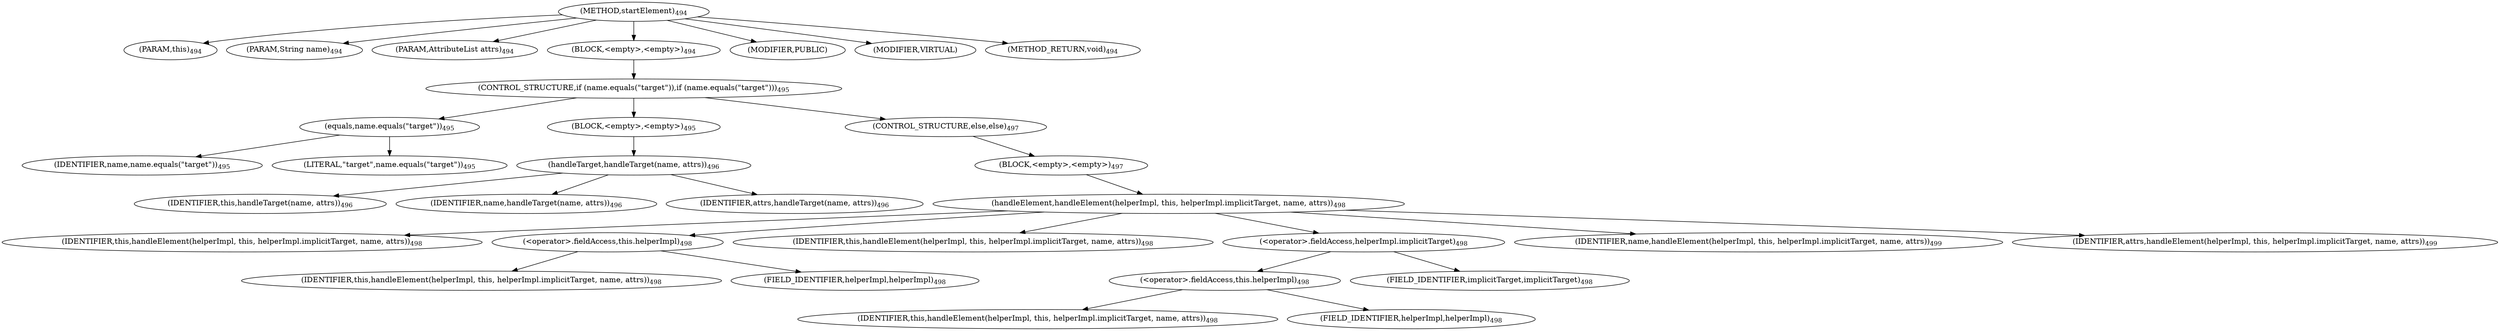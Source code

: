digraph "startElement" {  
"984" [label = <(METHOD,startElement)<SUB>494</SUB>> ]
"39" [label = <(PARAM,this)<SUB>494</SUB>> ]
"985" [label = <(PARAM,String name)<SUB>494</SUB>> ]
"986" [label = <(PARAM,AttributeList attrs)<SUB>494</SUB>> ]
"987" [label = <(BLOCK,&lt;empty&gt;,&lt;empty&gt;)<SUB>494</SUB>> ]
"988" [label = <(CONTROL_STRUCTURE,if (name.equals(&quot;target&quot;)),if (name.equals(&quot;target&quot;)))<SUB>495</SUB>> ]
"989" [label = <(equals,name.equals(&quot;target&quot;))<SUB>495</SUB>> ]
"990" [label = <(IDENTIFIER,name,name.equals(&quot;target&quot;))<SUB>495</SUB>> ]
"991" [label = <(LITERAL,&quot;target&quot;,name.equals(&quot;target&quot;))<SUB>495</SUB>> ]
"992" [label = <(BLOCK,&lt;empty&gt;,&lt;empty&gt;)<SUB>495</SUB>> ]
"993" [label = <(handleTarget,handleTarget(name, attrs))<SUB>496</SUB>> ]
"38" [label = <(IDENTIFIER,this,handleTarget(name, attrs))<SUB>496</SUB>> ]
"994" [label = <(IDENTIFIER,name,handleTarget(name, attrs))<SUB>496</SUB>> ]
"995" [label = <(IDENTIFIER,attrs,handleTarget(name, attrs))<SUB>496</SUB>> ]
"996" [label = <(CONTROL_STRUCTURE,else,else)<SUB>497</SUB>> ]
"997" [label = <(BLOCK,&lt;empty&gt;,&lt;empty&gt;)<SUB>497</SUB>> ]
"998" [label = <(handleElement,handleElement(helperImpl, this, helperImpl.implicitTarget, name, attrs))<SUB>498</SUB>> ]
"41" [label = <(IDENTIFIER,this,handleElement(helperImpl, this, helperImpl.implicitTarget, name, attrs))<SUB>498</SUB>> ]
"999" [label = <(&lt;operator&gt;.fieldAccess,this.helperImpl)<SUB>498</SUB>> ]
"1000" [label = <(IDENTIFIER,this,handleElement(helperImpl, this, helperImpl.implicitTarget, name, attrs))<SUB>498</SUB>> ]
"1001" [label = <(FIELD_IDENTIFIER,helperImpl,helperImpl)<SUB>498</SUB>> ]
"40" [label = <(IDENTIFIER,this,handleElement(helperImpl, this, helperImpl.implicitTarget, name, attrs))<SUB>498</SUB>> ]
"1002" [label = <(&lt;operator&gt;.fieldAccess,helperImpl.implicitTarget)<SUB>498</SUB>> ]
"1003" [label = <(&lt;operator&gt;.fieldAccess,this.helperImpl)<SUB>498</SUB>> ]
"1004" [label = <(IDENTIFIER,this,handleElement(helperImpl, this, helperImpl.implicitTarget, name, attrs))<SUB>498</SUB>> ]
"1005" [label = <(FIELD_IDENTIFIER,helperImpl,helperImpl)<SUB>498</SUB>> ]
"1006" [label = <(FIELD_IDENTIFIER,implicitTarget,implicitTarget)<SUB>498</SUB>> ]
"1007" [label = <(IDENTIFIER,name,handleElement(helperImpl, this, helperImpl.implicitTarget, name, attrs))<SUB>499</SUB>> ]
"1008" [label = <(IDENTIFIER,attrs,handleElement(helperImpl, this, helperImpl.implicitTarget, name, attrs))<SUB>499</SUB>> ]
"1009" [label = <(MODIFIER,PUBLIC)> ]
"1010" [label = <(MODIFIER,VIRTUAL)> ]
"1011" [label = <(METHOD_RETURN,void)<SUB>494</SUB>> ]
  "984" -> "39" 
  "984" -> "985" 
  "984" -> "986" 
  "984" -> "987" 
  "984" -> "1009" 
  "984" -> "1010" 
  "984" -> "1011" 
  "987" -> "988" 
  "988" -> "989" 
  "988" -> "992" 
  "988" -> "996" 
  "989" -> "990" 
  "989" -> "991" 
  "992" -> "993" 
  "993" -> "38" 
  "993" -> "994" 
  "993" -> "995" 
  "996" -> "997" 
  "997" -> "998" 
  "998" -> "41" 
  "998" -> "999" 
  "998" -> "40" 
  "998" -> "1002" 
  "998" -> "1007" 
  "998" -> "1008" 
  "999" -> "1000" 
  "999" -> "1001" 
  "1002" -> "1003" 
  "1002" -> "1006" 
  "1003" -> "1004" 
  "1003" -> "1005" 
}
